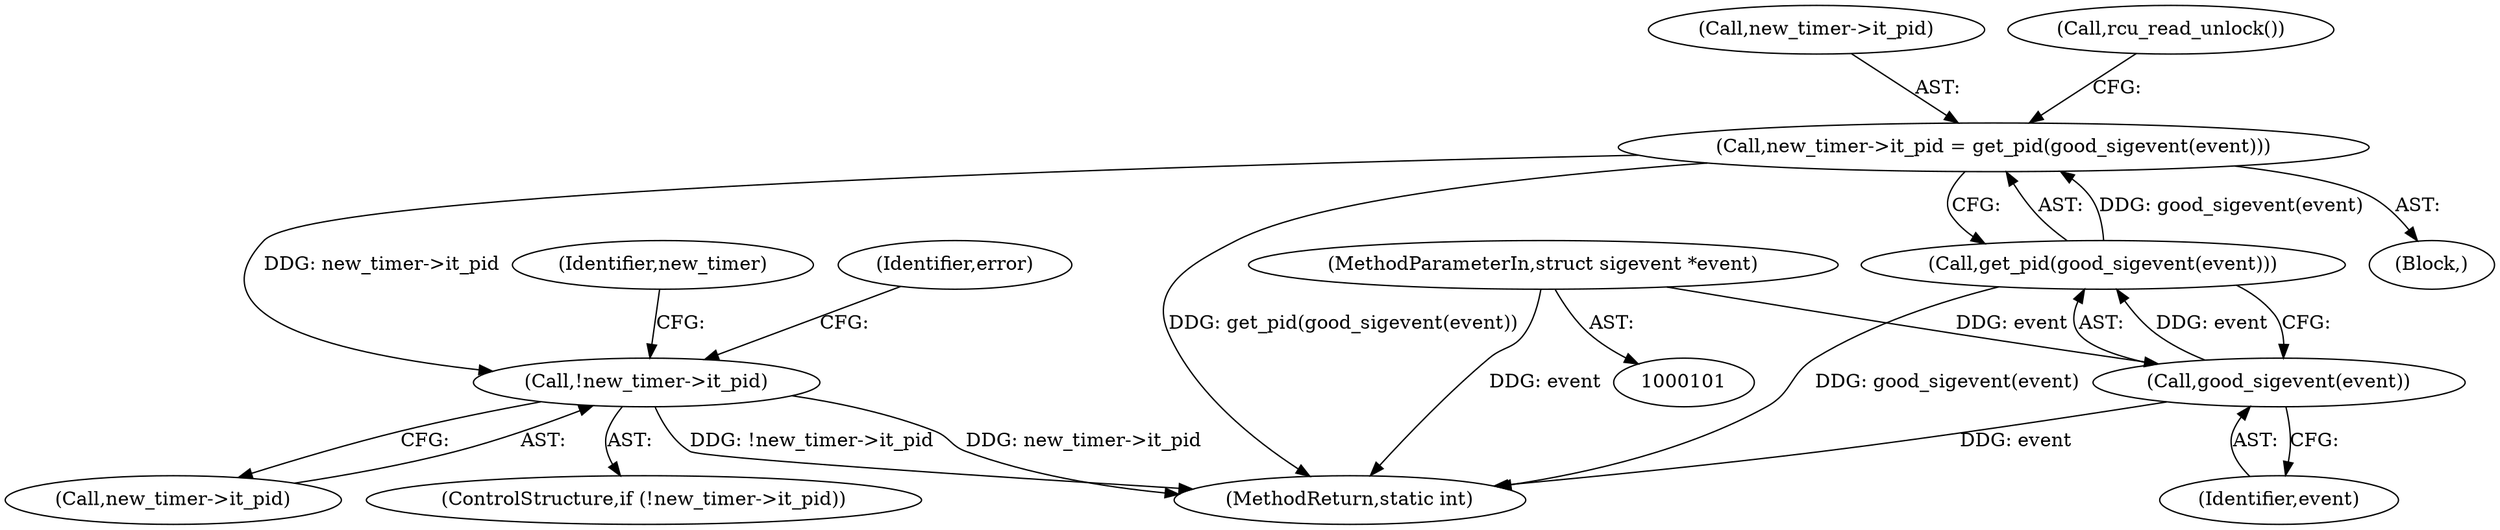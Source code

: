 digraph "0_linux_78c9c4dfbf8c04883941445a195276bb4bb92c76_3@pointer" {
"1000194" [label="(Call,!new_timer->it_pid)"];
"1000185" [label="(Call,new_timer->it_pid = get_pid(good_sigevent(event)))"];
"1000189" [label="(Call,get_pid(good_sigevent(event)))"];
"1000190" [label="(Call,good_sigevent(event))"];
"1000103" [label="(MethodParameterIn,struct sigevent *event)"];
"1000361" [label="(MethodReturn,static int)"];
"1000189" [label="(Call,get_pid(good_sigevent(event)))"];
"1000194" [label="(Call,!new_timer->it_pid)"];
"1000186" [label="(Call,new_timer->it_pid)"];
"1000195" [label="(Call,new_timer->it_pid)"];
"1000190" [label="(Call,good_sigevent(event))"];
"1000191" [label="(Identifier,event)"];
"1000206" [label="(Identifier,new_timer)"];
"1000185" [label="(Call,new_timer->it_pid = get_pid(good_sigevent(event)))"];
"1000103" [label="(MethodParameterIn,struct sigevent *event)"];
"1000193" [label="(ControlStructure,if (!new_timer->it_pid))"];
"1000183" [label="(Block,)"];
"1000192" [label="(Call,rcu_read_unlock())"];
"1000200" [label="(Identifier,error)"];
"1000194" -> "1000193"  [label="AST: "];
"1000194" -> "1000195"  [label="CFG: "];
"1000195" -> "1000194"  [label="AST: "];
"1000200" -> "1000194"  [label="CFG: "];
"1000206" -> "1000194"  [label="CFG: "];
"1000194" -> "1000361"  [label="DDG: !new_timer->it_pid"];
"1000194" -> "1000361"  [label="DDG: new_timer->it_pid"];
"1000185" -> "1000194"  [label="DDG: new_timer->it_pid"];
"1000185" -> "1000183"  [label="AST: "];
"1000185" -> "1000189"  [label="CFG: "];
"1000186" -> "1000185"  [label="AST: "];
"1000189" -> "1000185"  [label="AST: "];
"1000192" -> "1000185"  [label="CFG: "];
"1000185" -> "1000361"  [label="DDG: get_pid(good_sigevent(event))"];
"1000189" -> "1000185"  [label="DDG: good_sigevent(event)"];
"1000189" -> "1000190"  [label="CFG: "];
"1000190" -> "1000189"  [label="AST: "];
"1000189" -> "1000361"  [label="DDG: good_sigevent(event)"];
"1000190" -> "1000189"  [label="DDG: event"];
"1000190" -> "1000191"  [label="CFG: "];
"1000191" -> "1000190"  [label="AST: "];
"1000190" -> "1000361"  [label="DDG: event"];
"1000103" -> "1000190"  [label="DDG: event"];
"1000103" -> "1000101"  [label="AST: "];
"1000103" -> "1000361"  [label="DDG: event"];
}
